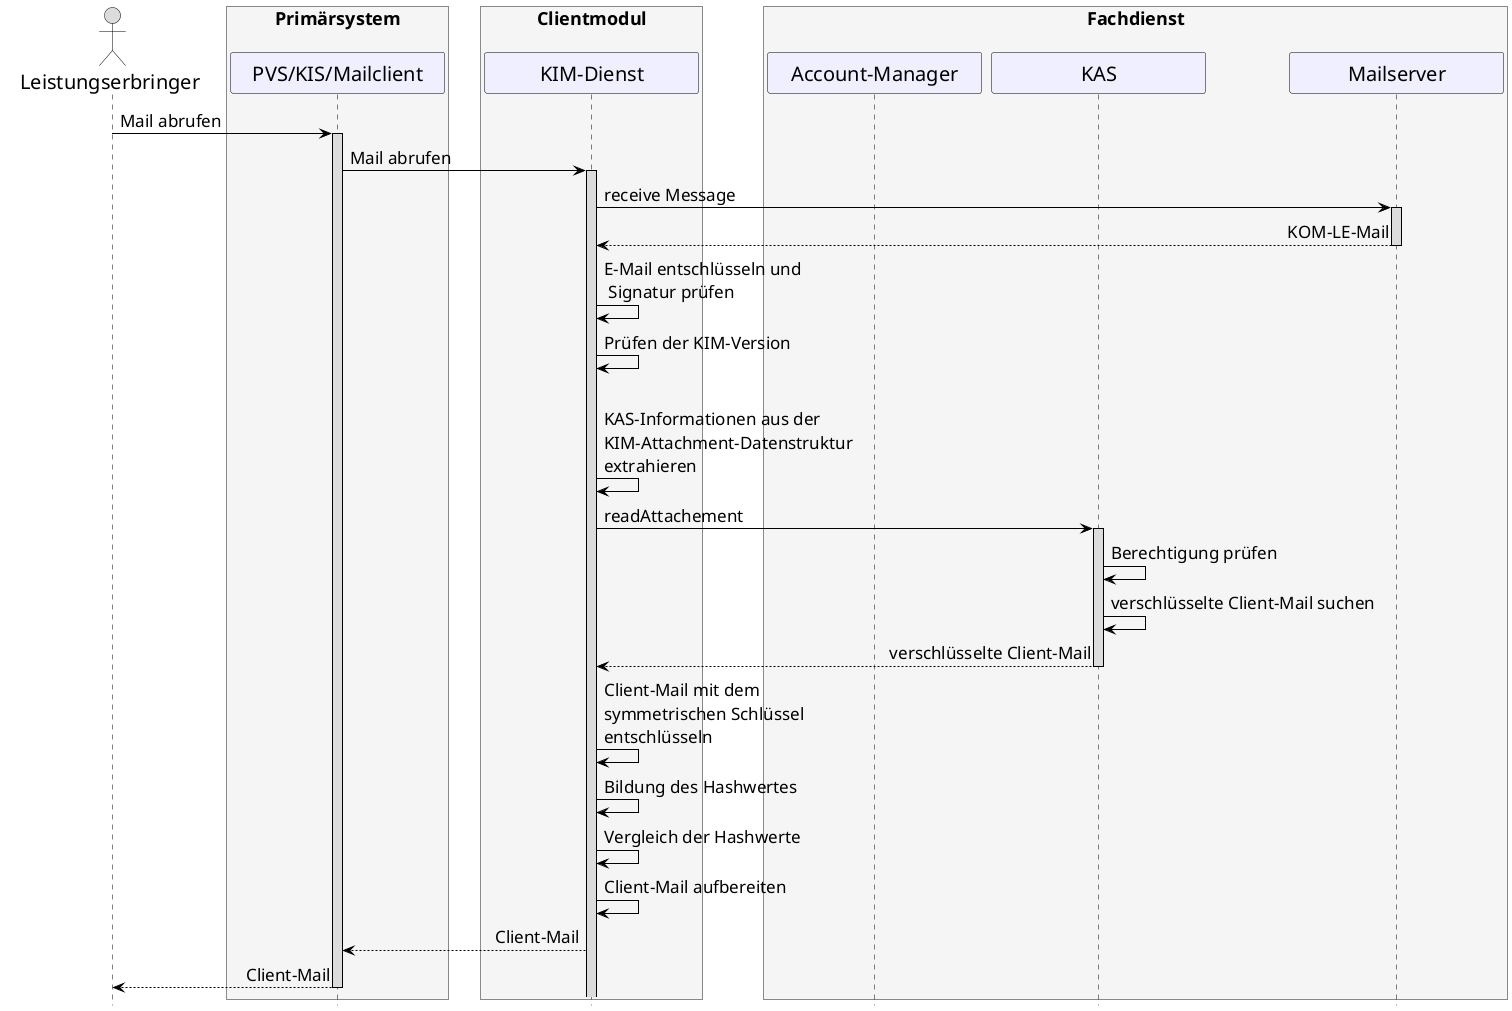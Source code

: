 /'
# KIM 1.5
# Account Manager
# Sequence Diagram
# Name: Operation kas mail empfangen
'/

@startuml
skinparam sequenceMessageAlign direction
skinparam minClassWidth 200
skinparam BoxPadding 15
skinparam sequenceReferenceHeaderBackgroundColor palegreen
scale max 2048 width
hide footbox

skinparam sequence {
ArrowColor black
ArrowFontSize 17
ActorBorderColor black
LifeLineBorderColor black
LifeLineBackgroundColor Gainsboro

ParticipantBorderColor Motivation
ParticipantBackgroundColor Motivation
ParticipantFontSize 20
ParticipantFontColor black
ParticipantBorderColor Black
ParticipantBackgroundColor MOTIVATION

ActorBackgroundColor Gainsboro
ActorFontColor black
ActorFontSize 20
ActorFontName Aapex
}
      actor L as "Leistungserbringer"
      box <size:18>Primärsystem\n #WhiteSmoke
            participant P as "PVS/KIS/Mailclient"
      end box
      box <size:18>Clientmodul\n #WhiteSmoke
      participant KM as "KIM-Dienst"
      end box
      box <size:18>Fachdienst\n #WhiteSmoke
      participant AM as "Account-Manager"
      participant K as "KAS"
      participant MS as "Mailserver"
      end box

L->P: Mail abrufen
 activate P
 P->KM: Mail abrufen
 activate KM
 KM->MS++: receive Message
 MS-->KM--: KOM-LE-Mail
 KM->KM: E-Mail entschlüsseln und\n Signatur prüfen
 KM->KM: Prüfen der KIM-Version
 opt KIM-Attachment-Datenstruktur vorhanden
 KM->KM: KAS-Informationen aus der\nKIM-Attachment-Datenstruktur\nextrahieren
 KM->K: readAttachement
 activate K
 K->K: Berechtigung prüfen
 K->K: verschlüsselte Client-Mail suchen
 K-->KM: verschlüsselte Client-Mail
 deactivate K
  KM->KM: Client-Mail mit dem\nsymmetrischen Schlüssel\nentschlüsseln
  KM->KM: Bildung des Hashwertes
  KM->KM: Vergleich der Hashwerte
  KM->KM: Client-Mail aufbereiten
  KM-->P: Client-Mail
  deactivate K
  P-->L: Client-Mail
  deactivate P
@enduml